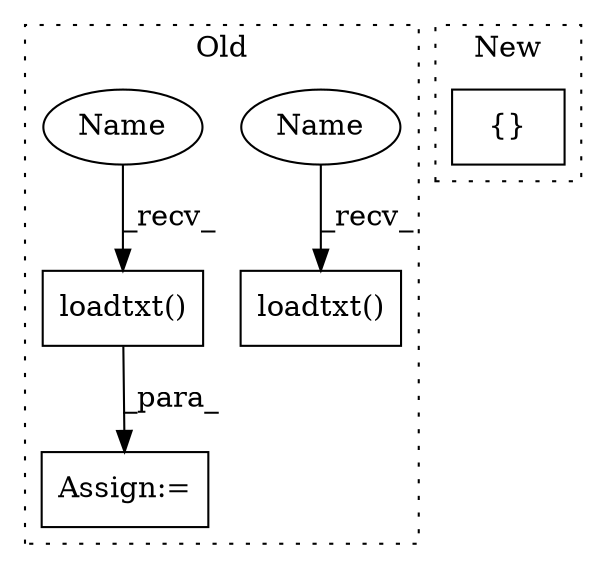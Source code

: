 digraph G {
subgraph cluster0 {
1 [label="loadtxt()" a="75" s="2003" l="87" shape="box"];
3 [label="Assign:=" a="68" s="2452" l="40" shape="box"];
4 [label="loadtxt()" a="75" s="1662" l="139" shape="box"];
5 [label="Name" a="87" s="1662" l="2" shape="ellipse"];
6 [label="Name" a="87" s="2003" l="2" shape="ellipse"];
label = "Old";
style="dotted";
}
subgraph cluster1 {
2 [label="{}" a="59" s="1536,1536" l="2,1" shape="box"];
label = "New";
style="dotted";
}
1 -> 3 [label="_para_"];
5 -> 4 [label="_recv_"];
6 -> 1 [label="_recv_"];
}